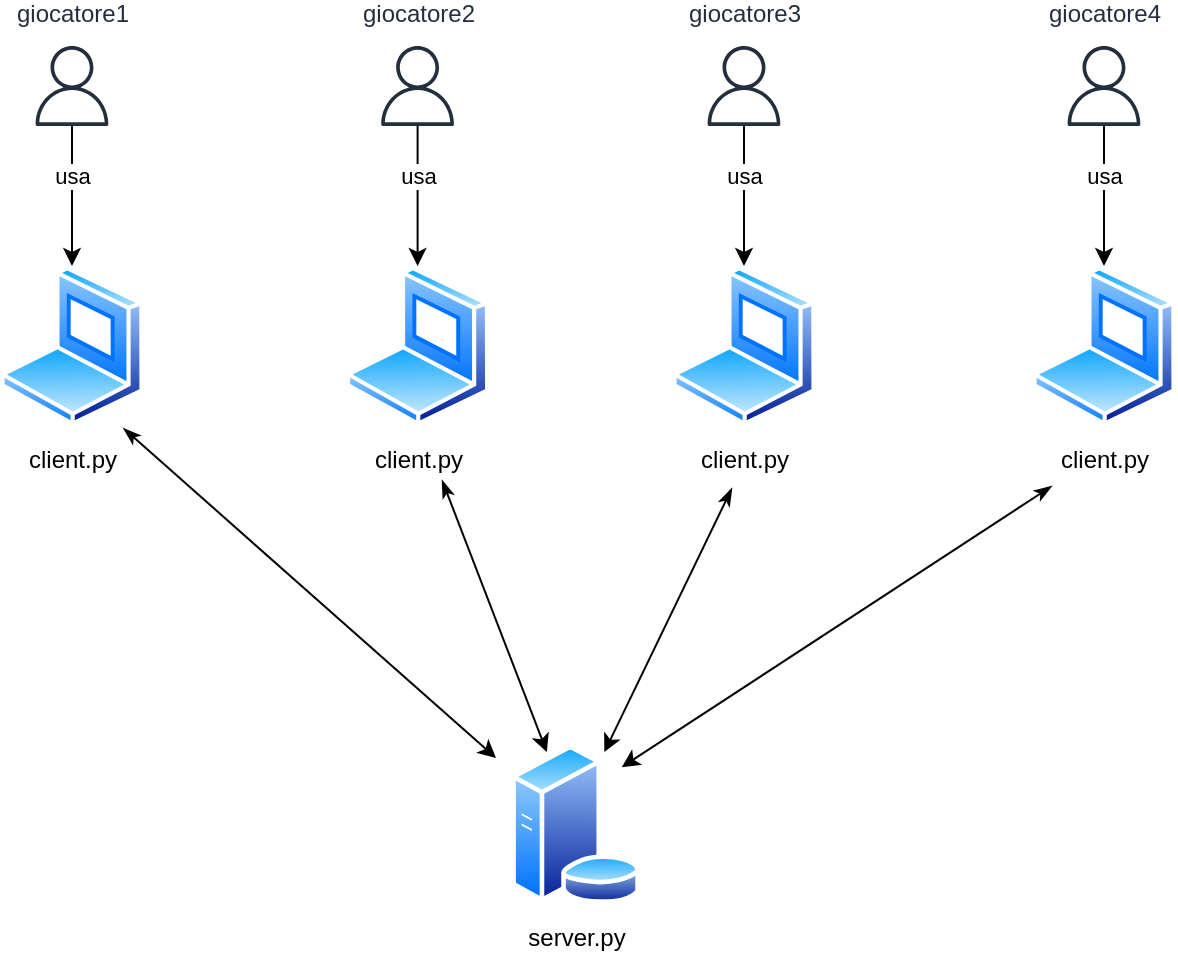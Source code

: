 <mxfile version="22.1.21" type="device">
  <diagram name="Page-1" id="nlCo-y9ZHadXsu0o7bU2">
    <mxGraphModel dx="1050" dy="557" grid="0" gridSize="10" guides="1" tooltips="1" connect="1" arrows="1" fold="1" page="1" pageScale="1" pageWidth="827" pageHeight="1169" math="0" shadow="0">
      <root>
        <mxCell id="0" />
        <mxCell id="1" parent="0" />
        <mxCell id="qzhFqN_j2J7B2suRVD-d-1" value="server.py" style="image;aspect=fixed;perimeter=ellipsePerimeter;html=1;align=center;shadow=0;dashed=0;spacingTop=3;image=img/lib/active_directory/database_server.svg;" vertex="1" parent="1">
          <mxGeometry x="329" y="439" width="65.6" height="80" as="geometry" />
        </mxCell>
        <mxCell id="qzhFqN_j2J7B2suRVD-d-2" value="client.py" style="image;aspect=fixed;perimeter=ellipsePerimeter;html=1;align=center;shadow=0;dashed=0;spacingTop=3;image=img/lib/active_directory/laptop_client.svg;" vertex="1" parent="1">
          <mxGeometry x="74" y="200" width="72" height="80" as="geometry" />
        </mxCell>
        <mxCell id="qzhFqN_j2J7B2suRVD-d-5" value="giocatore1" style="sketch=0;outlineConnect=0;fontColor=#232F3E;gradientColor=none;fillColor=#232F3D;strokeColor=none;dashed=0;verticalLabelPosition=bottom;verticalAlign=top;align=center;html=1;fontSize=12;fontStyle=0;aspect=fixed;pointerEvents=1;shape=mxgraph.aws4.user;spacingTop=-70;" vertex="1" parent="1">
          <mxGeometry x="90" y="90" width="40" height="40" as="geometry" />
        </mxCell>
        <mxCell id="qzhFqN_j2J7B2suRVD-d-6" value="" style="endArrow=classic;html=1;rounded=0;entryX=0.5;entryY=0;entryDx=0;entryDy=0;" edge="1" parent="1" source="qzhFqN_j2J7B2suRVD-d-5" target="qzhFqN_j2J7B2suRVD-d-2">
          <mxGeometry width="50" height="50" relative="1" as="geometry">
            <mxPoint x="164" y="460" as="sourcePoint" />
            <mxPoint x="160" y="180" as="targetPoint" />
          </mxGeometry>
        </mxCell>
        <mxCell id="qzhFqN_j2J7B2suRVD-d-7" value="usa" style="edgeLabel;html=1;align=center;verticalAlign=middle;resizable=0;points=[];" vertex="1" connectable="0" parent="qzhFqN_j2J7B2suRVD-d-6">
          <mxGeometry x="0.1" y="-1" relative="1" as="geometry">
            <mxPoint x="1" y="-14" as="offset" />
          </mxGeometry>
        </mxCell>
        <mxCell id="qzhFqN_j2J7B2suRVD-d-8" value="client.py" style="image;aspect=fixed;perimeter=ellipsePerimeter;html=1;align=center;shadow=0;dashed=0;spacingTop=3;image=img/lib/active_directory/laptop_client.svg;" vertex="1" parent="1">
          <mxGeometry x="246.8" y="200" width="72" height="80" as="geometry" />
        </mxCell>
        <mxCell id="qzhFqN_j2J7B2suRVD-d-9" value="giocatore2" style="sketch=0;outlineConnect=0;fontColor=#232F3E;gradientColor=none;fillColor=#232F3D;strokeColor=none;dashed=0;verticalLabelPosition=bottom;verticalAlign=top;align=center;html=1;fontSize=12;fontStyle=0;aspect=fixed;pointerEvents=1;shape=mxgraph.aws4.user;spacingTop=-70;" vertex="1" parent="1">
          <mxGeometry x="262.8" y="90" width="40" height="40" as="geometry" />
        </mxCell>
        <mxCell id="qzhFqN_j2J7B2suRVD-d-10" value="" style="endArrow=classic;html=1;rounded=0;entryX=0.5;entryY=0;entryDx=0;entryDy=0;" edge="1" parent="1" source="qzhFqN_j2J7B2suRVD-d-9" target="qzhFqN_j2J7B2suRVD-d-8">
          <mxGeometry width="50" height="50" relative="1" as="geometry">
            <mxPoint x="286.8" y="460" as="sourcePoint" />
            <mxPoint x="282.8" y="180" as="targetPoint" />
          </mxGeometry>
        </mxCell>
        <mxCell id="qzhFqN_j2J7B2suRVD-d-11" value="usa" style="edgeLabel;html=1;align=center;verticalAlign=middle;resizable=0;points=[];" vertex="1" connectable="0" parent="qzhFqN_j2J7B2suRVD-d-10">
          <mxGeometry x="0.1" y="-1" relative="1" as="geometry">
            <mxPoint x="1" y="-14" as="offset" />
          </mxGeometry>
        </mxCell>
        <mxCell id="qzhFqN_j2J7B2suRVD-d-12" value="client.py" style="image;aspect=fixed;perimeter=ellipsePerimeter;html=1;align=center;shadow=0;dashed=0;spacingTop=3;image=img/lib/active_directory/laptop_client.svg;" vertex="1" parent="1">
          <mxGeometry x="410" y="200" width="72" height="80" as="geometry" />
        </mxCell>
        <mxCell id="qzhFqN_j2J7B2suRVD-d-13" value="giocatore3" style="sketch=0;outlineConnect=0;fontColor=#232F3E;gradientColor=none;fillColor=#232F3D;strokeColor=none;dashed=0;verticalLabelPosition=bottom;verticalAlign=top;align=center;html=1;fontSize=12;fontStyle=0;aspect=fixed;pointerEvents=1;shape=mxgraph.aws4.user;spacingTop=-70;" vertex="1" parent="1">
          <mxGeometry x="426" y="90" width="40" height="40" as="geometry" />
        </mxCell>
        <mxCell id="qzhFqN_j2J7B2suRVD-d-14" value="" style="endArrow=classic;html=1;rounded=0;" edge="1" parent="1" source="qzhFqN_j2J7B2suRVD-d-13" target="qzhFqN_j2J7B2suRVD-d-12">
          <mxGeometry width="50" height="50" relative="1" as="geometry">
            <mxPoint x="450" y="460" as="sourcePoint" />
            <mxPoint x="446" y="180" as="targetPoint" />
          </mxGeometry>
        </mxCell>
        <mxCell id="qzhFqN_j2J7B2suRVD-d-15" value="usa" style="edgeLabel;html=1;align=center;verticalAlign=middle;resizable=0;points=[];" vertex="1" connectable="0" parent="qzhFqN_j2J7B2suRVD-d-14">
          <mxGeometry x="0.1" y="-1" relative="1" as="geometry">
            <mxPoint x="1" y="-14" as="offset" />
          </mxGeometry>
        </mxCell>
        <mxCell id="qzhFqN_j2J7B2suRVD-d-16" value="client.py" style="image;aspect=fixed;perimeter=ellipsePerimeter;html=1;align=center;shadow=0;dashed=0;spacingTop=3;image=img/lib/active_directory/laptop_client.svg;" vertex="1" parent="1">
          <mxGeometry x="590" y="200" width="72" height="80" as="geometry" />
        </mxCell>
        <mxCell id="qzhFqN_j2J7B2suRVD-d-17" value="giocatore4" style="sketch=0;outlineConnect=0;fontColor=#232F3E;gradientColor=none;fillColor=#232F3D;strokeColor=none;dashed=0;verticalLabelPosition=bottom;verticalAlign=top;align=center;html=1;fontSize=12;fontStyle=0;aspect=fixed;pointerEvents=1;shape=mxgraph.aws4.user;spacingTop=-70;" vertex="1" parent="1">
          <mxGeometry x="606" y="90" width="40" height="40" as="geometry" />
        </mxCell>
        <mxCell id="qzhFqN_j2J7B2suRVD-d-18" value="" style="endArrow=classic;html=1;rounded=0;entryX=0.5;entryY=0;entryDx=0;entryDy=0;" edge="1" parent="1" source="qzhFqN_j2J7B2suRVD-d-17" target="qzhFqN_j2J7B2suRVD-d-16">
          <mxGeometry width="50" height="50" relative="1" as="geometry">
            <mxPoint x="630" y="460" as="sourcePoint" />
            <mxPoint x="626" y="180" as="targetPoint" />
          </mxGeometry>
        </mxCell>
        <mxCell id="qzhFqN_j2J7B2suRVD-d-19" value="usa" style="edgeLabel;html=1;align=center;verticalAlign=middle;resizable=0;points=[];" vertex="1" connectable="0" parent="qzhFqN_j2J7B2suRVD-d-18">
          <mxGeometry x="0.1" y="-1" relative="1" as="geometry">
            <mxPoint x="1" y="-14" as="offset" />
          </mxGeometry>
        </mxCell>
        <mxCell id="qzhFqN_j2J7B2suRVD-d-20" value="" style="endArrow=classic;html=1;rounded=0;exitX=0.856;exitY=1.013;exitDx=0;exitDy=0;startArrow=classicThin;startFill=1;exitPerimeter=0;" edge="1" parent="1" source="qzhFqN_j2J7B2suRVD-d-2">
          <mxGeometry width="50" height="50" relative="1" as="geometry">
            <mxPoint x="210" y="400" as="sourcePoint" />
            <mxPoint x="322" y="446" as="targetPoint" />
          </mxGeometry>
        </mxCell>
        <mxCell id="qzhFqN_j2J7B2suRVD-d-23" value="" style="endArrow=classic;html=1;rounded=0;entryX=0.25;entryY=0;entryDx=0;entryDy=0;startArrow=classicThin;startFill=1;" edge="1" parent="1" target="qzhFqN_j2J7B2suRVD-d-1">
          <mxGeometry width="50" height="50" relative="1" as="geometry">
            <mxPoint x="295" y="307" as="sourcePoint" />
            <mxPoint x="354" y="482" as="targetPoint" />
          </mxGeometry>
        </mxCell>
        <mxCell id="qzhFqN_j2J7B2suRVD-d-25" value="" style="endArrow=classic;html=1;rounded=0;entryX=0.75;entryY=0;entryDx=0;entryDy=0;startArrow=classicThin;startFill=1;" edge="1" parent="1" target="qzhFqN_j2J7B2suRVD-d-1">
          <mxGeometry width="50" height="50" relative="1" as="geometry">
            <mxPoint x="440" y="311" as="sourcePoint" />
            <mxPoint x="364" y="492" as="targetPoint" />
          </mxGeometry>
        </mxCell>
        <mxCell id="qzhFqN_j2J7B2suRVD-d-27" value="" style="endArrow=classic;html=1;rounded=0;entryX=1;entryY=0;entryDx=0;entryDy=0;startArrow=classicThin;startFill=1;" edge="1" parent="1" target="qzhFqN_j2J7B2suRVD-d-1">
          <mxGeometry width="50" height="50" relative="1" as="geometry">
            <mxPoint x="600" y="310" as="sourcePoint" />
            <mxPoint x="374" y="502" as="targetPoint" />
          </mxGeometry>
        </mxCell>
      </root>
    </mxGraphModel>
  </diagram>
</mxfile>

